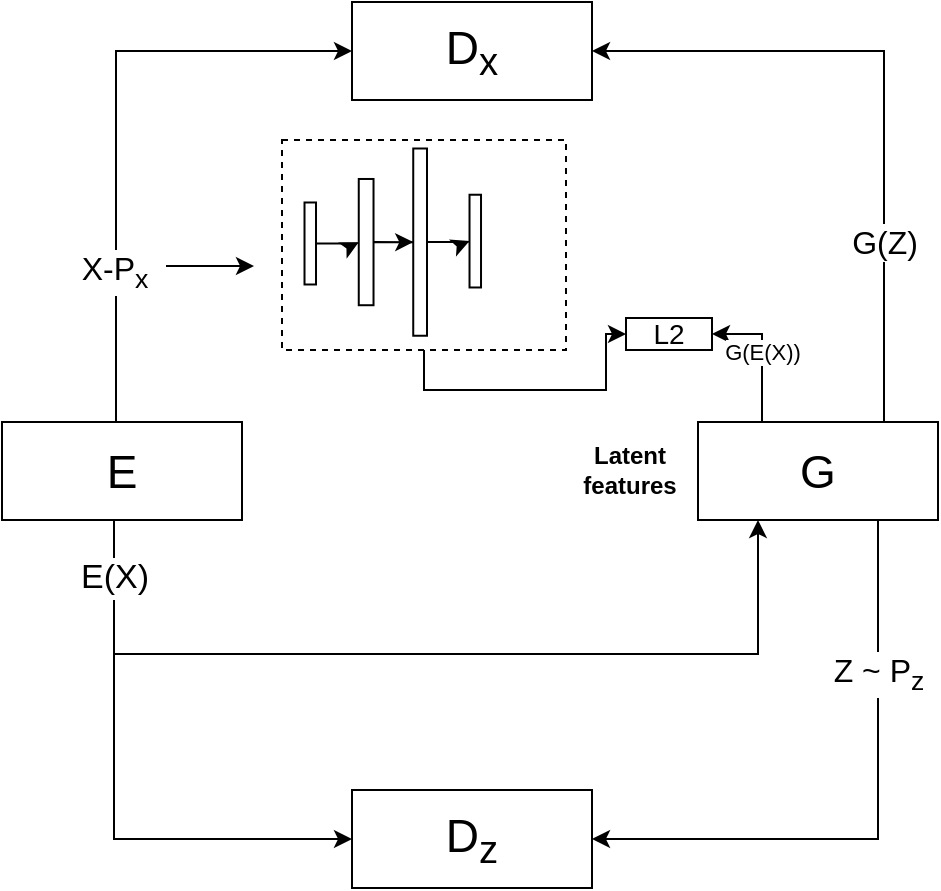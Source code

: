 <mxfile version="21.6.8" type="github">
  <diagram name="第 1 页" id="8mv1xHhavQ2V_2IRnKJ-">
    <mxGraphModel dx="1143" dy="753" grid="0" gridSize="10" guides="1" tooltips="1" connect="1" arrows="1" fold="1" page="0" pageScale="1" pageWidth="1169" pageHeight="827" math="0" shadow="0">
      <root>
        <mxCell id="0" />
        <mxCell id="1" parent="0" />
        <mxCell id="-X76mf6UZM2l0vgwLdEs-5" style="edgeStyle=orthogonalEdgeStyle;rounded=0;orthogonalLoop=1;jettySize=auto;html=1;entryX=0;entryY=0.5;entryDx=0;entryDy=0;" edge="1" parent="1" source="-X76mf6UZM2l0vgwLdEs-1" target="-X76mf6UZM2l0vgwLdEs-4">
          <mxGeometry relative="1" as="geometry">
            <Array as="points">
              <mxPoint x="248" y="575" />
            </Array>
          </mxGeometry>
        </mxCell>
        <mxCell id="-X76mf6UZM2l0vgwLdEs-6" style="edgeStyle=orthogonalEdgeStyle;rounded=0;orthogonalLoop=1;jettySize=auto;html=1;entryX=0.25;entryY=1;entryDx=0;entryDy=0;" edge="1" parent="1" source="-X76mf6UZM2l0vgwLdEs-1" target="-X76mf6UZM2l0vgwLdEs-2">
          <mxGeometry relative="1" as="geometry">
            <Array as="points">
              <mxPoint x="248" y="482" />
              <mxPoint x="570" y="482" />
            </Array>
          </mxGeometry>
        </mxCell>
        <mxCell id="-X76mf6UZM2l0vgwLdEs-9" value="&lt;font style=&quot;font-size: 17px;&quot;&gt;E(X)&lt;/font&gt;" style="edgeLabel;html=1;align=center;verticalAlign=middle;resizable=0;points=[];" vertex="1" connectable="0" parent="-X76mf6UZM2l0vgwLdEs-6">
          <mxGeometry x="-0.873" relative="1" as="geometry">
            <mxPoint as="offset" />
          </mxGeometry>
        </mxCell>
        <mxCell id="-X76mf6UZM2l0vgwLdEs-10" style="edgeStyle=orthogonalEdgeStyle;rounded=0;orthogonalLoop=1;jettySize=auto;html=1;entryX=0;entryY=0.5;entryDx=0;entryDy=0;" edge="1" parent="1" source="-X76mf6UZM2l0vgwLdEs-1" target="-X76mf6UZM2l0vgwLdEs-3">
          <mxGeometry relative="1" as="geometry">
            <Array as="points">
              <mxPoint x="249" y="181" />
            </Array>
          </mxGeometry>
        </mxCell>
        <mxCell id="-X76mf6UZM2l0vgwLdEs-11" value="&lt;font style=&quot;font-size: 16px;&quot;&gt;X-P&lt;sub&gt;x&lt;/sub&gt;&lt;/font&gt;" style="edgeLabel;html=1;align=center;verticalAlign=middle;resizable=0;points=[];" vertex="1" connectable="0" parent="-X76mf6UZM2l0vgwLdEs-10">
          <mxGeometry x="-0.502" y="1" relative="1" as="geometry">
            <mxPoint as="offset" />
          </mxGeometry>
        </mxCell>
        <mxCell id="-X76mf6UZM2l0vgwLdEs-1" value="&lt;font style=&quot;font-size: 23px;&quot;&gt;E&lt;/font&gt;" style="rounded=0;whiteSpace=wrap;html=1;" vertex="1" parent="1">
          <mxGeometry x="192" y="366" width="120" height="49" as="geometry" />
        </mxCell>
        <mxCell id="-X76mf6UZM2l0vgwLdEs-7" style="edgeStyle=orthogonalEdgeStyle;rounded=0;orthogonalLoop=1;jettySize=auto;html=1;exitX=0.75;exitY=1;exitDx=0;exitDy=0;entryX=1;entryY=0.5;entryDx=0;entryDy=0;" edge="1" parent="1" source="-X76mf6UZM2l0vgwLdEs-2" target="-X76mf6UZM2l0vgwLdEs-4">
          <mxGeometry relative="1" as="geometry" />
        </mxCell>
        <mxCell id="-X76mf6UZM2l0vgwLdEs-8" value="&lt;font style=&quot;font-size: 16px;&quot;&gt;Z ~ P&lt;sub&gt;z&lt;/sub&gt;&lt;/font&gt;" style="edgeLabel;html=1;align=center;verticalAlign=middle;resizable=0;points=[];" vertex="1" connectable="0" parent="-X76mf6UZM2l0vgwLdEs-7">
          <mxGeometry x="-0.491" relative="1" as="geometry">
            <mxPoint as="offset" />
          </mxGeometry>
        </mxCell>
        <mxCell id="-X76mf6UZM2l0vgwLdEs-12" style="edgeStyle=orthogonalEdgeStyle;rounded=0;orthogonalLoop=1;jettySize=auto;html=1;entryX=1;entryY=0.5;entryDx=0;entryDy=0;" edge="1" parent="1" source="-X76mf6UZM2l0vgwLdEs-2" target="-X76mf6UZM2l0vgwLdEs-3">
          <mxGeometry relative="1" as="geometry">
            <Array as="points">
              <mxPoint x="633" y="181" />
            </Array>
          </mxGeometry>
        </mxCell>
        <mxCell id="-X76mf6UZM2l0vgwLdEs-13" value="&lt;font style=&quot;font-size: 16px;&quot;&gt;G(Z)&lt;/font&gt;" style="edgeLabel;html=1;align=center;verticalAlign=middle;resizable=0;points=[];" vertex="1" connectable="0" parent="-X76mf6UZM2l0vgwLdEs-12">
          <mxGeometry x="-0.457" relative="1" as="geometry">
            <mxPoint as="offset" />
          </mxGeometry>
        </mxCell>
        <mxCell id="-X76mf6UZM2l0vgwLdEs-27" value="G(E(X))" style="edgeStyle=orthogonalEdgeStyle;rounded=0;orthogonalLoop=1;jettySize=auto;html=1;entryX=1;entryY=0.5;entryDx=0;entryDy=0;" edge="1" parent="1" source="-X76mf6UZM2l0vgwLdEs-2" target="-X76mf6UZM2l0vgwLdEs-25">
          <mxGeometry x="0.009" relative="1" as="geometry">
            <Array as="points">
              <mxPoint x="572" y="322" />
            </Array>
            <mxPoint as="offset" />
          </mxGeometry>
        </mxCell>
        <mxCell id="-X76mf6UZM2l0vgwLdEs-2" value="&lt;font style=&quot;font-size: 23px;&quot;&gt;G&lt;/font&gt;" style="rounded=0;whiteSpace=wrap;html=1;" vertex="1" parent="1">
          <mxGeometry x="540" y="366" width="120" height="49" as="geometry" />
        </mxCell>
        <mxCell id="-X76mf6UZM2l0vgwLdEs-3" value="&lt;font style=&quot;font-size: 23px;&quot;&gt;D&lt;sub&gt;x&lt;/sub&gt;&lt;/font&gt;" style="rounded=0;whiteSpace=wrap;html=1;" vertex="1" parent="1">
          <mxGeometry x="367" y="156" width="120" height="49" as="geometry" />
        </mxCell>
        <mxCell id="-X76mf6UZM2l0vgwLdEs-4" value="&lt;font style=&quot;font-size: 23px;&quot;&gt;D&lt;sub&gt;z&lt;/sub&gt;&lt;/font&gt;" style="rounded=0;whiteSpace=wrap;html=1;" vertex="1" parent="1">
          <mxGeometry x="367" y="550" width="120" height="49" as="geometry" />
        </mxCell>
        <mxCell id="-X76mf6UZM2l0vgwLdEs-26" style="edgeStyle=orthogonalEdgeStyle;rounded=0;orthogonalLoop=1;jettySize=auto;html=1;exitX=0.5;exitY=1;exitDx=0;exitDy=0;entryX=0;entryY=0.5;entryDx=0;entryDy=0;" edge="1" parent="1" source="-X76mf6UZM2l0vgwLdEs-14" target="-X76mf6UZM2l0vgwLdEs-25">
          <mxGeometry relative="1" as="geometry" />
        </mxCell>
        <mxCell id="-X76mf6UZM2l0vgwLdEs-14" value="" style="rounded=0;whiteSpace=wrap;html=1;dashed=1;" vertex="1" parent="1">
          <mxGeometry x="332" y="225" width="142" height="105" as="geometry" />
        </mxCell>
        <mxCell id="-X76mf6UZM2l0vgwLdEs-15" style="edgeStyle=orthogonalEdgeStyle;rounded=0;orthogonalLoop=1;jettySize=auto;html=1;" edge="1" parent="1" source="-X76mf6UZM2l0vgwLdEs-16" target="-X76mf6UZM2l0vgwLdEs-18">
          <mxGeometry relative="1" as="geometry" />
        </mxCell>
        <mxCell id="-X76mf6UZM2l0vgwLdEs-16" value="" style="rounded=0;whiteSpace=wrap;html=1;rotation=90;" vertex="1" parent="1">
          <mxGeometry x="325.63" y="273.87" width="41" height="5.75" as="geometry" />
        </mxCell>
        <mxCell id="-X76mf6UZM2l0vgwLdEs-17" style="edgeStyle=orthogonalEdgeStyle;rounded=0;orthogonalLoop=1;jettySize=auto;html=1;entryX=0.5;entryY=1;entryDx=0;entryDy=0;" edge="1" parent="1" source="-X76mf6UZM2l0vgwLdEs-18" target="-X76mf6UZM2l0vgwLdEs-20">
          <mxGeometry relative="1" as="geometry" />
        </mxCell>
        <mxCell id="-X76mf6UZM2l0vgwLdEs-18" value="" style="rounded=0;whiteSpace=wrap;html=1;rotation=90;" vertex="1" parent="1">
          <mxGeometry x="342.51" y="272.36" width="63.12" height="7.38" as="geometry" />
        </mxCell>
        <mxCell id="-X76mf6UZM2l0vgwLdEs-19" style="edgeStyle=orthogonalEdgeStyle;rounded=0;orthogonalLoop=1;jettySize=auto;html=1;entryX=0.5;entryY=1;entryDx=0;entryDy=0;" edge="1" parent="1" source="-X76mf6UZM2l0vgwLdEs-20" target="-X76mf6UZM2l0vgwLdEs-21">
          <mxGeometry relative="1" as="geometry" />
        </mxCell>
        <mxCell id="-X76mf6UZM2l0vgwLdEs-20" value="" style="rounded=0;whiteSpace=wrap;html=1;rotation=90;" vertex="1" parent="1">
          <mxGeometry x="354.25" y="272.62" width="93.62" height="6.88" as="geometry" />
        </mxCell>
        <mxCell id="-X76mf6UZM2l0vgwLdEs-21" value="" style="rounded=0;whiteSpace=wrap;html=1;rotation=90;" vertex="1" parent="1">
          <mxGeometry x="405.45" y="272.68" width="46.37" height="5.75" as="geometry" />
        </mxCell>
        <mxCell id="-X76mf6UZM2l0vgwLdEs-22" value="&lt;b&gt;Latent features&lt;/b&gt;" style="text;html=1;strokeColor=none;fillColor=none;align=center;verticalAlign=middle;whiteSpace=wrap;rounded=0;" vertex="1" parent="1">
          <mxGeometry x="476" y="375" width="60" height="30" as="geometry" />
        </mxCell>
        <mxCell id="-X76mf6UZM2l0vgwLdEs-23" value="" style="endArrow=classic;html=1;rounded=0;" edge="1" parent="1">
          <mxGeometry width="50" height="50" relative="1" as="geometry">
            <mxPoint x="274" y="288" as="sourcePoint" />
            <mxPoint x="318" y="288" as="targetPoint" />
          </mxGeometry>
        </mxCell>
        <mxCell id="-X76mf6UZM2l0vgwLdEs-25" value="&lt;font style=&quot;font-size: 14px;&quot;&gt;L2&lt;/font&gt;" style="rounded=0;whiteSpace=wrap;html=1;" vertex="1" parent="1">
          <mxGeometry x="504" y="314" width="43" height="16" as="geometry" />
        </mxCell>
      </root>
    </mxGraphModel>
  </diagram>
</mxfile>
